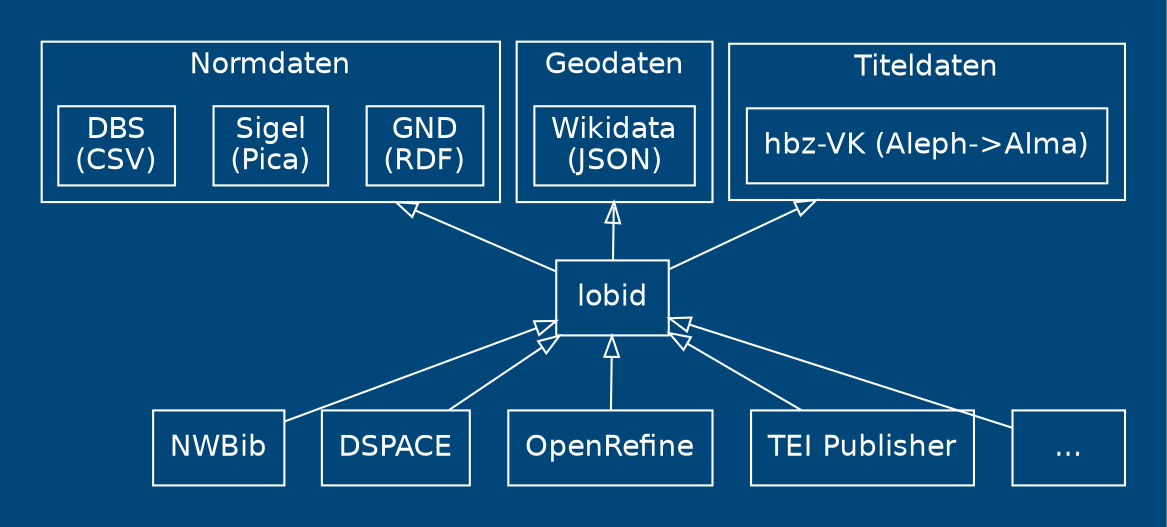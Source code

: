 digraph data {
	compound=true
	node[shape=box color=white fontcolor=white fontname=helvetica]
	graph [bgcolor="#004678" color=white fontcolor=white fontname=helvetica]
	edge[color=white fontcolor=white fontname=helvetica]
	edge[arrowhead=empty arrowtail=empty]
	rankdir=TD
	splines=false

	subgraph cluster_1{
	style=invis

	/*
	subgraph cluster_libs{
		style=invis
		libs [label="Libraries"]
	}
	*/

	subgraph cluster_title{
		style=solid
		label="Titeldaten"
		union [label="hbz-VK (Aleph->Alma)"]
	}

	subgraph cluster_geo{
		style=solid
		label="Geodaten"
		wikidata[label="Wikidata\n(JSON)"]
	}

	subgraph cluster_auth{
		style=solid
		label="Normdaten"
		gnd[label="GND\n(RDF)"]
		sigel[label="Sigel\n(Pica)"]
		dbs[label="DBS\n(CSV)"]
	}



	api[label="lobid"]

	//libs->union[lhead=cluster_title]
	//libs->sigel[lhead=cluster_auth]

	wikidata->api[ltail=cluster_geo dir=back]
	sigel->api[ltail=cluster_auth dir=back]
	union->api[ltail=cluster_title dir=back]

	app1[label="NWBib"]
	app3[label="DSPACE"]
	app4[label="OpenRefine"]
	app5[label="TEI Publisher"]
	app6[label="..."]

	api->app1[dir=back]
	api->app3[dir=back]
	api->app4[dir=back]
	api->app5[dir=back]
	api->app6[dir=back]
	}
}